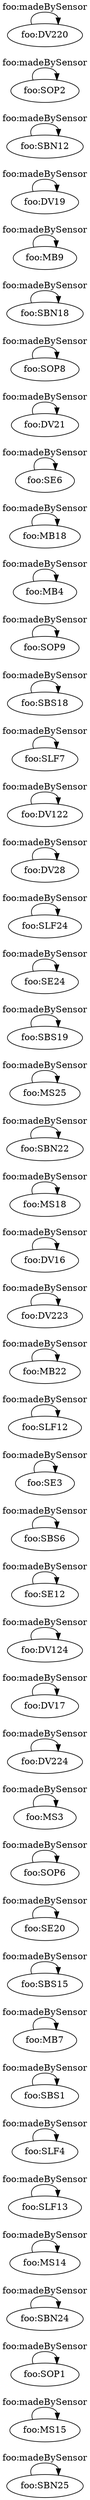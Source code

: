 digraph ar2dtool_diagram { 
rankdir=LR;
size="1501"
	"foo:SBN25" -> "foo:SBN25" [ label = "foo:madeBySensor" ];
	"foo:MS15" -> "foo:MS15" [ label = "foo:madeBySensor" ];
	"foo:SOP1" -> "foo:SOP1" [ label = "foo:madeBySensor" ];
	"foo:SBN24" -> "foo:SBN24" [ label = "foo:madeBySensor" ];
	"foo:MS14" -> "foo:MS14" [ label = "foo:madeBySensor" ];
	"foo:SLF13" -> "foo:SLF13" [ label = "foo:madeBySensor" ];
	"foo:SLF4" -> "foo:SLF4" [ label = "foo:madeBySensor" ];
	"foo:SBS1" -> "foo:SBS1" [ label = "foo:madeBySensor" ];
	"foo:MB7" -> "foo:MB7" [ label = "foo:madeBySensor" ];
	"foo:SBS15" -> "foo:SBS15" [ label = "foo:madeBySensor" ];
	"foo:SE20" -> "foo:SE20" [ label = "foo:madeBySensor" ];
	"foo:SOP6" -> "foo:SOP6" [ label = "foo:madeBySensor" ];
	"foo:MS3" -> "foo:MS3" [ label = "foo:madeBySensor" ];
	"foo:DV224" -> "foo:DV224" [ label = "foo:madeBySensor" ];
	"foo:DV17" -> "foo:DV17" [ label = "foo:madeBySensor" ];
	"foo:DV124" -> "foo:DV124" [ label = "foo:madeBySensor" ];
	"foo:SE12" -> "foo:SE12" [ label = "foo:madeBySensor" ];
	"foo:SBS6" -> "foo:SBS6" [ label = "foo:madeBySensor" ];
	"foo:SE3" -> "foo:SE3" [ label = "foo:madeBySensor" ];
	"foo:SLF12" -> "foo:SLF12" [ label = "foo:madeBySensor" ];
	"foo:MB22" -> "foo:MB22" [ label = "foo:madeBySensor" ];
	"foo:DV223" -> "foo:DV223" [ label = "foo:madeBySensor" ];
	"foo:DV16" -> "foo:DV16" [ label = "foo:madeBySensor" ];
	"foo:MS18" -> "foo:MS18" [ label = "foo:madeBySensor" ];
	"foo:SBN22" -> "foo:SBN22" [ label = "foo:madeBySensor" ];
	"foo:MS25" -> "foo:MS25" [ label = "foo:madeBySensor" ];
	"foo:SBS19" -> "foo:SBS19" [ label = "foo:madeBySensor" ];
	"foo:SE24" -> "foo:SE24" [ label = "foo:madeBySensor" ];
	"foo:SLF24" -> "foo:SLF24" [ label = "foo:madeBySensor" ];
	"foo:DV28" -> "foo:DV28" [ label = "foo:madeBySensor" ];
	"foo:DV122" -> "foo:DV122" [ label = "foo:madeBySensor" ];
	"foo:SLF7" -> "foo:SLF7" [ label = "foo:madeBySensor" ];
	"foo:SBS18" -> "foo:SBS18" [ label = "foo:madeBySensor" ];
	"foo:SOP9" -> "foo:SOP9" [ label = "foo:madeBySensor" ];
	"foo:MB4" -> "foo:MB4" [ label = "foo:madeBySensor" ];
	"foo:MB18" -> "foo:MB18" [ label = "foo:madeBySensor" ];
	"foo:SE6" -> "foo:SE6" [ label = "foo:madeBySensor" ];
	"foo:DV21" -> "foo:DV21" [ label = "foo:madeBySensor" ];
	"foo:SOP8" -> "foo:SOP8" [ label = "foo:madeBySensor" ];
	"foo:SBN18" -> "foo:SBN18" [ label = "foo:madeBySensor" ];
	"foo:MB9" -> "foo:MB9" [ label = "foo:madeBySensor" ];
	"foo:DV19" -> "foo:DV19" [ label = "foo:madeBySensor" ];
	"foo:SBN12" -> "foo:SBN12" [ label = "foo:madeBySensor" ];
	"foo:SOP2" -> "foo:SOP2" [ label = "foo:madeBySensor" ];
	"foo:DV220" -> "foo:DV220" [ label = "foo:madeBySensor" ];

}
